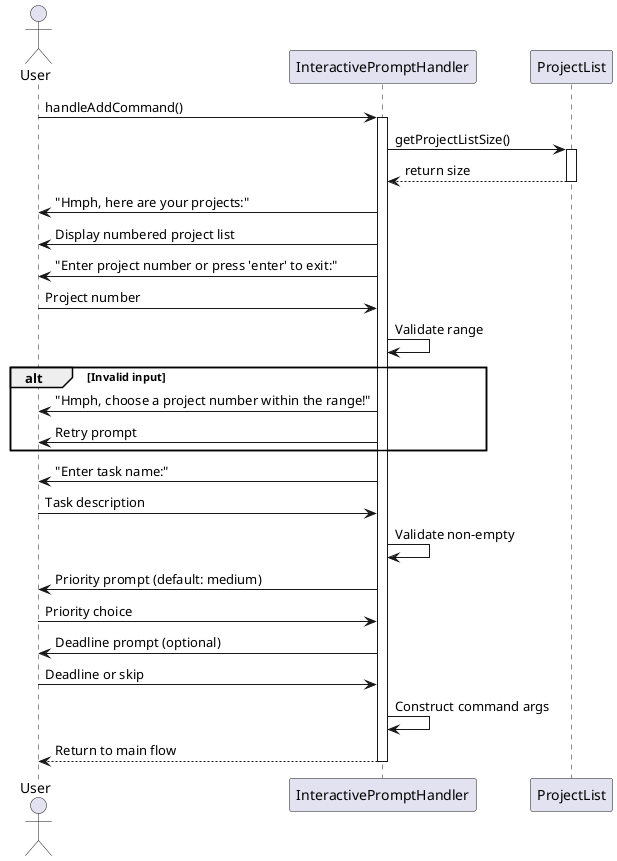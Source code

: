 @startuml Add Command Sequence Diagram

actor User
participant InteractivePromptHandler
participant ProjectList

User -> InteractivePromptHandler: handleAddCommand()
activate InteractivePromptHandler
InteractivePromptHandler -> ProjectList: getProjectListSize()
activate ProjectList
ProjectList --> InteractivePromptHandler: return size
deactivate ProjectList
InteractivePromptHandler -> User: "Hmph, here are your projects:"
InteractivePromptHandler -> User: Display numbered project list
InteractivePromptHandler -> User: "Enter project number or press 'enter' to exit:"

User -> InteractivePromptHandler: Project number
InteractivePromptHandler -> InteractivePromptHandler: Validate range
alt Invalid input
    InteractivePromptHandler -> User: "Hmph, choose a project number within the range!"
    InteractivePromptHandler -> User: Retry prompt
end

InteractivePromptHandler -> User: "Enter task name:"
User -> InteractivePromptHandler: Task description
InteractivePromptHandler -> InteractivePromptHandler: Validate non-empty
InteractivePromptHandler -> User: Priority prompt (default: medium)
User -> InteractivePromptHandler: Priority choice
InteractivePromptHandler -> User: Deadline prompt (optional)
User -> InteractivePromptHandler: Deadline or skip
InteractivePromptHandler -> InteractivePromptHandler: Construct command args
InteractivePromptHandler --> User: Return to main flow
deactivate InteractivePromptHandler

@enduml